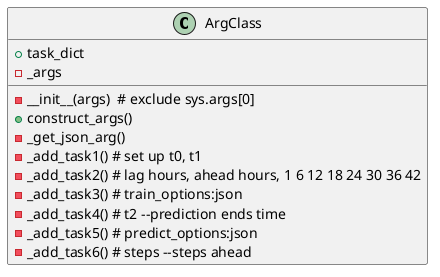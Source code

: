 @startuml
class ArgClass
{
+task_dict
-_args

-__init__(args)  # exclude sys.args[0]
+construct_args()
-_get_json_arg()
-_add_task1() # set up t0, t1
-_add_task2() # lag hours, ahead hours, 1 6 12 18 24 30 36 42
-_add_task3() # train_options:json
-_add_task4() # t2 --prediction ends time
-_add_task5() # predict_options:json
-_add_task6() # steps --steps ahead

}

@enduml